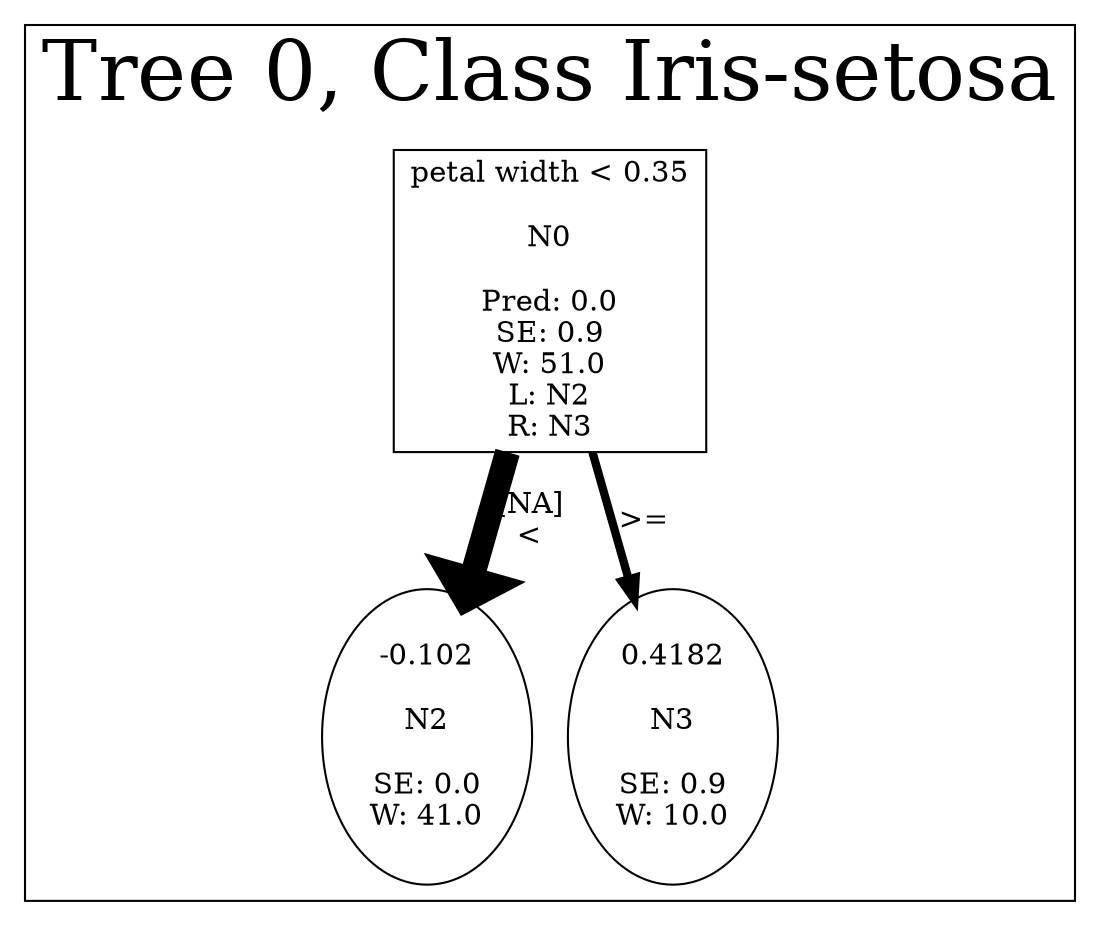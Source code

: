 /*
Generated by:
    http://https://github.com/h2oai/h2o-3/tree/master/h2o-genmodel/src/main/java/hex/genmodel/tools/PrintMojo.java
*/

/*
On a mac:

$ brew install graphviz
$ dot -Tpng file.gv -o file.png
$ open file.png
*/

digraph G {

subgraph cluster_0 {
/* Nodes */

/* Level 0 */
{
"SG_0_Node_0" [shape=box, fontsize=14, label="petal width < 0.35\n\nN0\n\nPred: 0.0\nSE: 0.9\nW: 51.0\nL: N2\nR: N3"]
}

/* Level 1 */
{
"SG_0_Node_2" [fontsize=14, label="-0.102\n\nN2\n\nSE: 0.0\nW: 41.0"]
"SG_0_Node_3" [fontsize=14, label="0.4182\n\nN3\n\nSE: 0.9\nW: 10.0"]
}

/* Edges */
"SG_0_Node_0" -> "SG_0_Node_2" [penwidth=12,fontsize=14, label="[NA]
<
"]
"SG_0_Node_0" -> "SG_0_Node_3" [penwidth=4,fontsize=14, label=">=
"]

fontsize=40
label="Tree 0, Class Iris-setosa"
}

}

